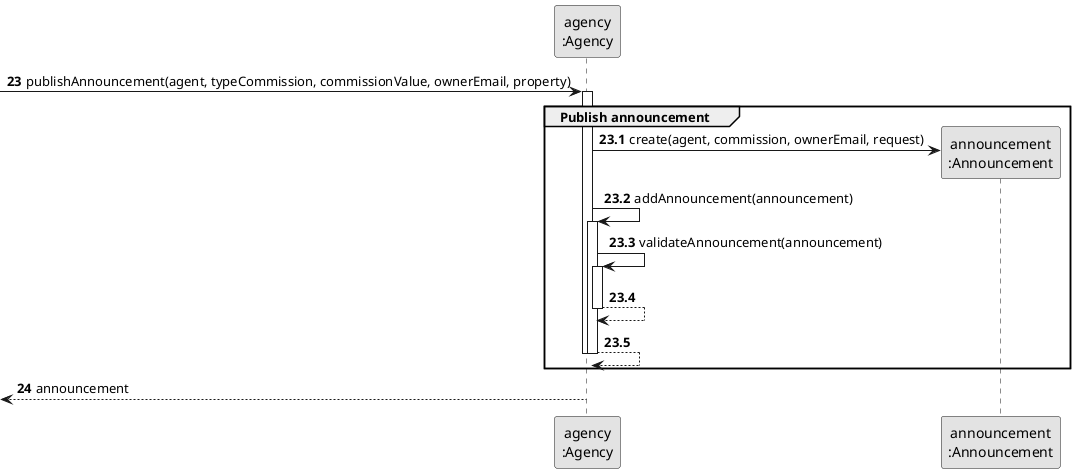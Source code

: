 @startuml
skinparam monochrome true
skinparam packageStyle rectangle
skinparam shadowing false\


participant "agency\n:Agency" as AGENCY
participant "announcement\n:Announcement" as AD


autonumber 23

             -> AGENCY : publishAnnouncement(agent, typeCommission, commissionValue, ownerEmail, property)
             activate AGENCY

autonumber 23.1

    group Publish announcement


                AGENCY -> AD**: create(agent, commission, ownerEmail, request)
                AGENCY -> AGENCY: addAnnouncement(announcement)

                activate AGENCY
                    AGENCY -> AGENCY: validateAnnouncement(announcement)
                    activate AGENCY
                        AGENCY --> AGENCY
                    deactivate AGENCY

                    AGENCY --> AGENCY
                deactivate AGENCY

            deactivate AGENCY
    end

autonumber 24

    <-- AGENCY : announcement

@enduml